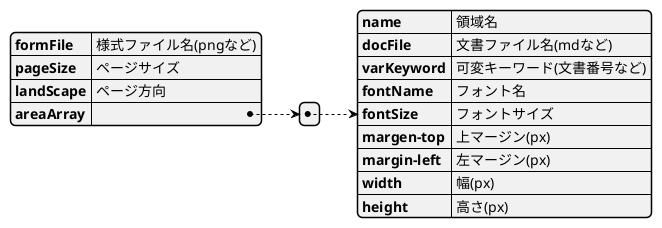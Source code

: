 @startjson fig2
{
    "formFile":"様式ファイル名(pngなど)",
    "pageSize": "ページサイズ",
    "landScape" : "ページ方向",
    "areaArray" :
    [
        {
            "name": "領域名",
            "docFile": "文書ファイル名(mdなど)",
            "varKeyword": "可変キーワード(文書番号など)",
            "fontName": "フォント名",
            "fontSize": "フォントサイズ",
            "margen-top": "上マージン(px)", 
            "margin-left" : "左マージン(px)",
            "width" : "幅(px)",
            "height" : "高さ(px)"
        }
    ]
}
@endjson
